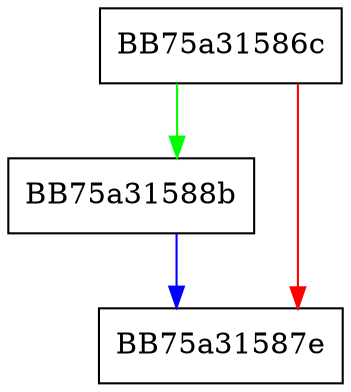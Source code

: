 digraph isLeaf {
  node [shape="box"];
  graph [splines=ortho];
  BB75a31586c -> BB75a31588b [color="green"];
  BB75a31586c -> BB75a31587e [color="red"];
  BB75a31588b -> BB75a31587e [color="blue"];
}